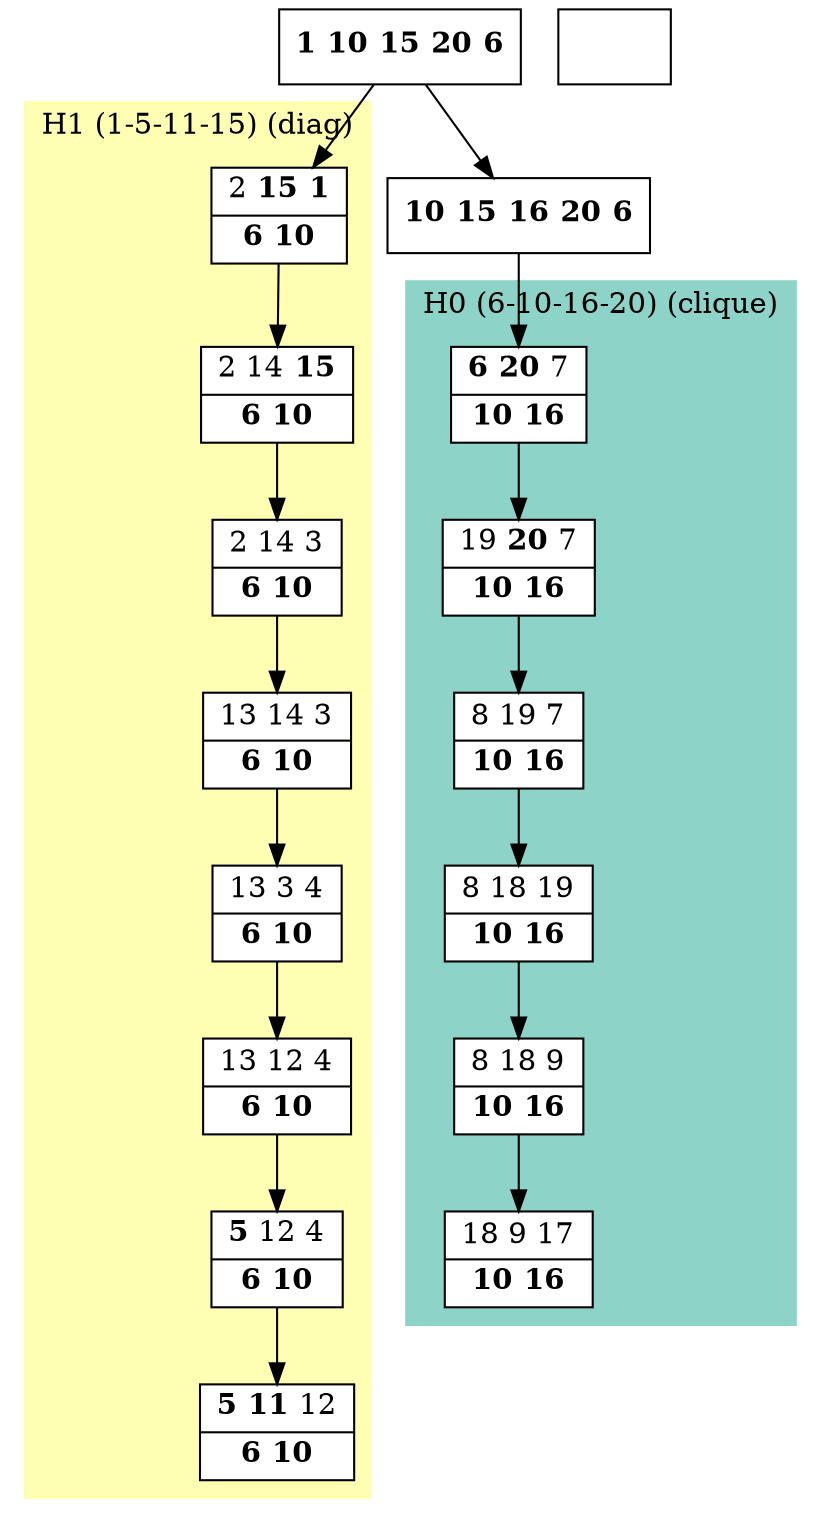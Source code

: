 digraph G {
    node [shape=box];
    subgraph cluster0 {
        node [style=filled,fillcolor=white];
        labeljust="l";
        style=filled;
        color="#8DD3C7";
        H0_0 -> H0_1 -> H0_2 -> H0_3 -> H0_4 -> H0_5;
        label="H0 (6-10-16-20) (clique)";
    }
    subgraph cluster1 {
        node [style=filled,fillcolor=white];
        labeljust="l";
        style=filled;
        color="#FFFFB3";
        H1_0 -> H1_1 -> H1_2 -> H1_3 -> H1_4 -> H1_5 -> H1_6 -> H1_7;
        label="H1 (1-5-11-15) (diag)";
    }
     -1 [shape=record,label= <{}> ];
     1 [shape=record,label= <{ <b>1</b> <b>10</b> <b>15</b> <b>20</b> <b>6</b>}> ];
     10 [shape=record,label= <{ <b>10</b> <b>15</b> <b>16</b> <b>20</b> <b>6</b>}> ];
     1  ->  10;
     H0_0 [shape=record,label= <{ <b>6</b> <b>20</b> 7|  <b>10</b> <b>16</b>}> ];
     10  ->  H0_0;
     H0_1 [shape=record,label= <{ 19 <b>20</b> 7|  <b>10</b> <b>16</b>}> ];
     H0_2 [shape=record,label= <{ 8 19 7|  <b>10</b> <b>16</b>}> ];
     H0_3 [shape=record,label= <{ 8 18 19|  <b>10</b> <b>16</b>}> ];
     H0_4 [shape=record,label= <{ 8 18 9|  <b>10</b> <b>16</b>}> ];
     H0_5 [shape=record,label= <{ 18 9 17|  <b>10</b> <b>16</b>}> ];
     H1_0 [shape=record,label= <{ 2 <b>15</b> <b>1</b>|  <b>6</b> <b>10</b>}> ];
     1  ->  H1_0;
     H1_1 [shape=record,label= <{ 2 14 <b>15</b>|  <b>6</b> <b>10</b>}> ];
     H1_2 [shape=record,label= <{ 2 14 3|  <b>6</b> <b>10</b>}> ];
     H1_3 [shape=record,label= <{ 13 14 3|  <b>6</b> <b>10</b>}> ];
     H1_4 [shape=record,label= <{ 13 3 4|  <b>6</b> <b>10</b>}> ];
     H1_5 [shape=record,label= <{ 13 12 4|  <b>6</b> <b>10</b>}> ];
     H1_6 [shape=record,label= <{ <b>5</b> 12 4|  <b>6</b> <b>10</b>}> ];
     H1_7 [shape=record,label= <{ <b>5</b> <b>11</b> 12|  <b>6</b> <b>10</b>}> ];
}
